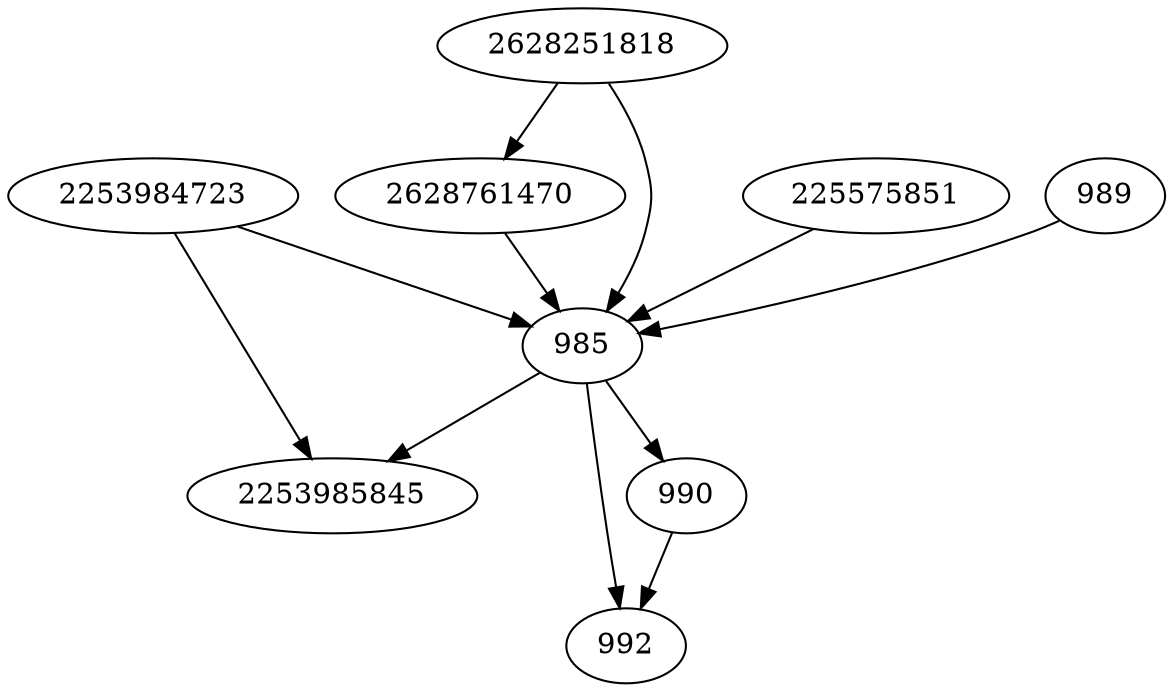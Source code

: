 strict digraph  {
992;
2628251818;
225575851;
2628761470;
2253984723;
2253985845;
985;
989;
990;
2628251818 -> 985;
2628251818 -> 2628761470;
225575851 -> 985;
2628761470 -> 985;
2253984723 -> 985;
2253984723 -> 2253985845;
985 -> 990;
985 -> 2253985845;
985 -> 992;
989 -> 985;
990 -> 992;
}
